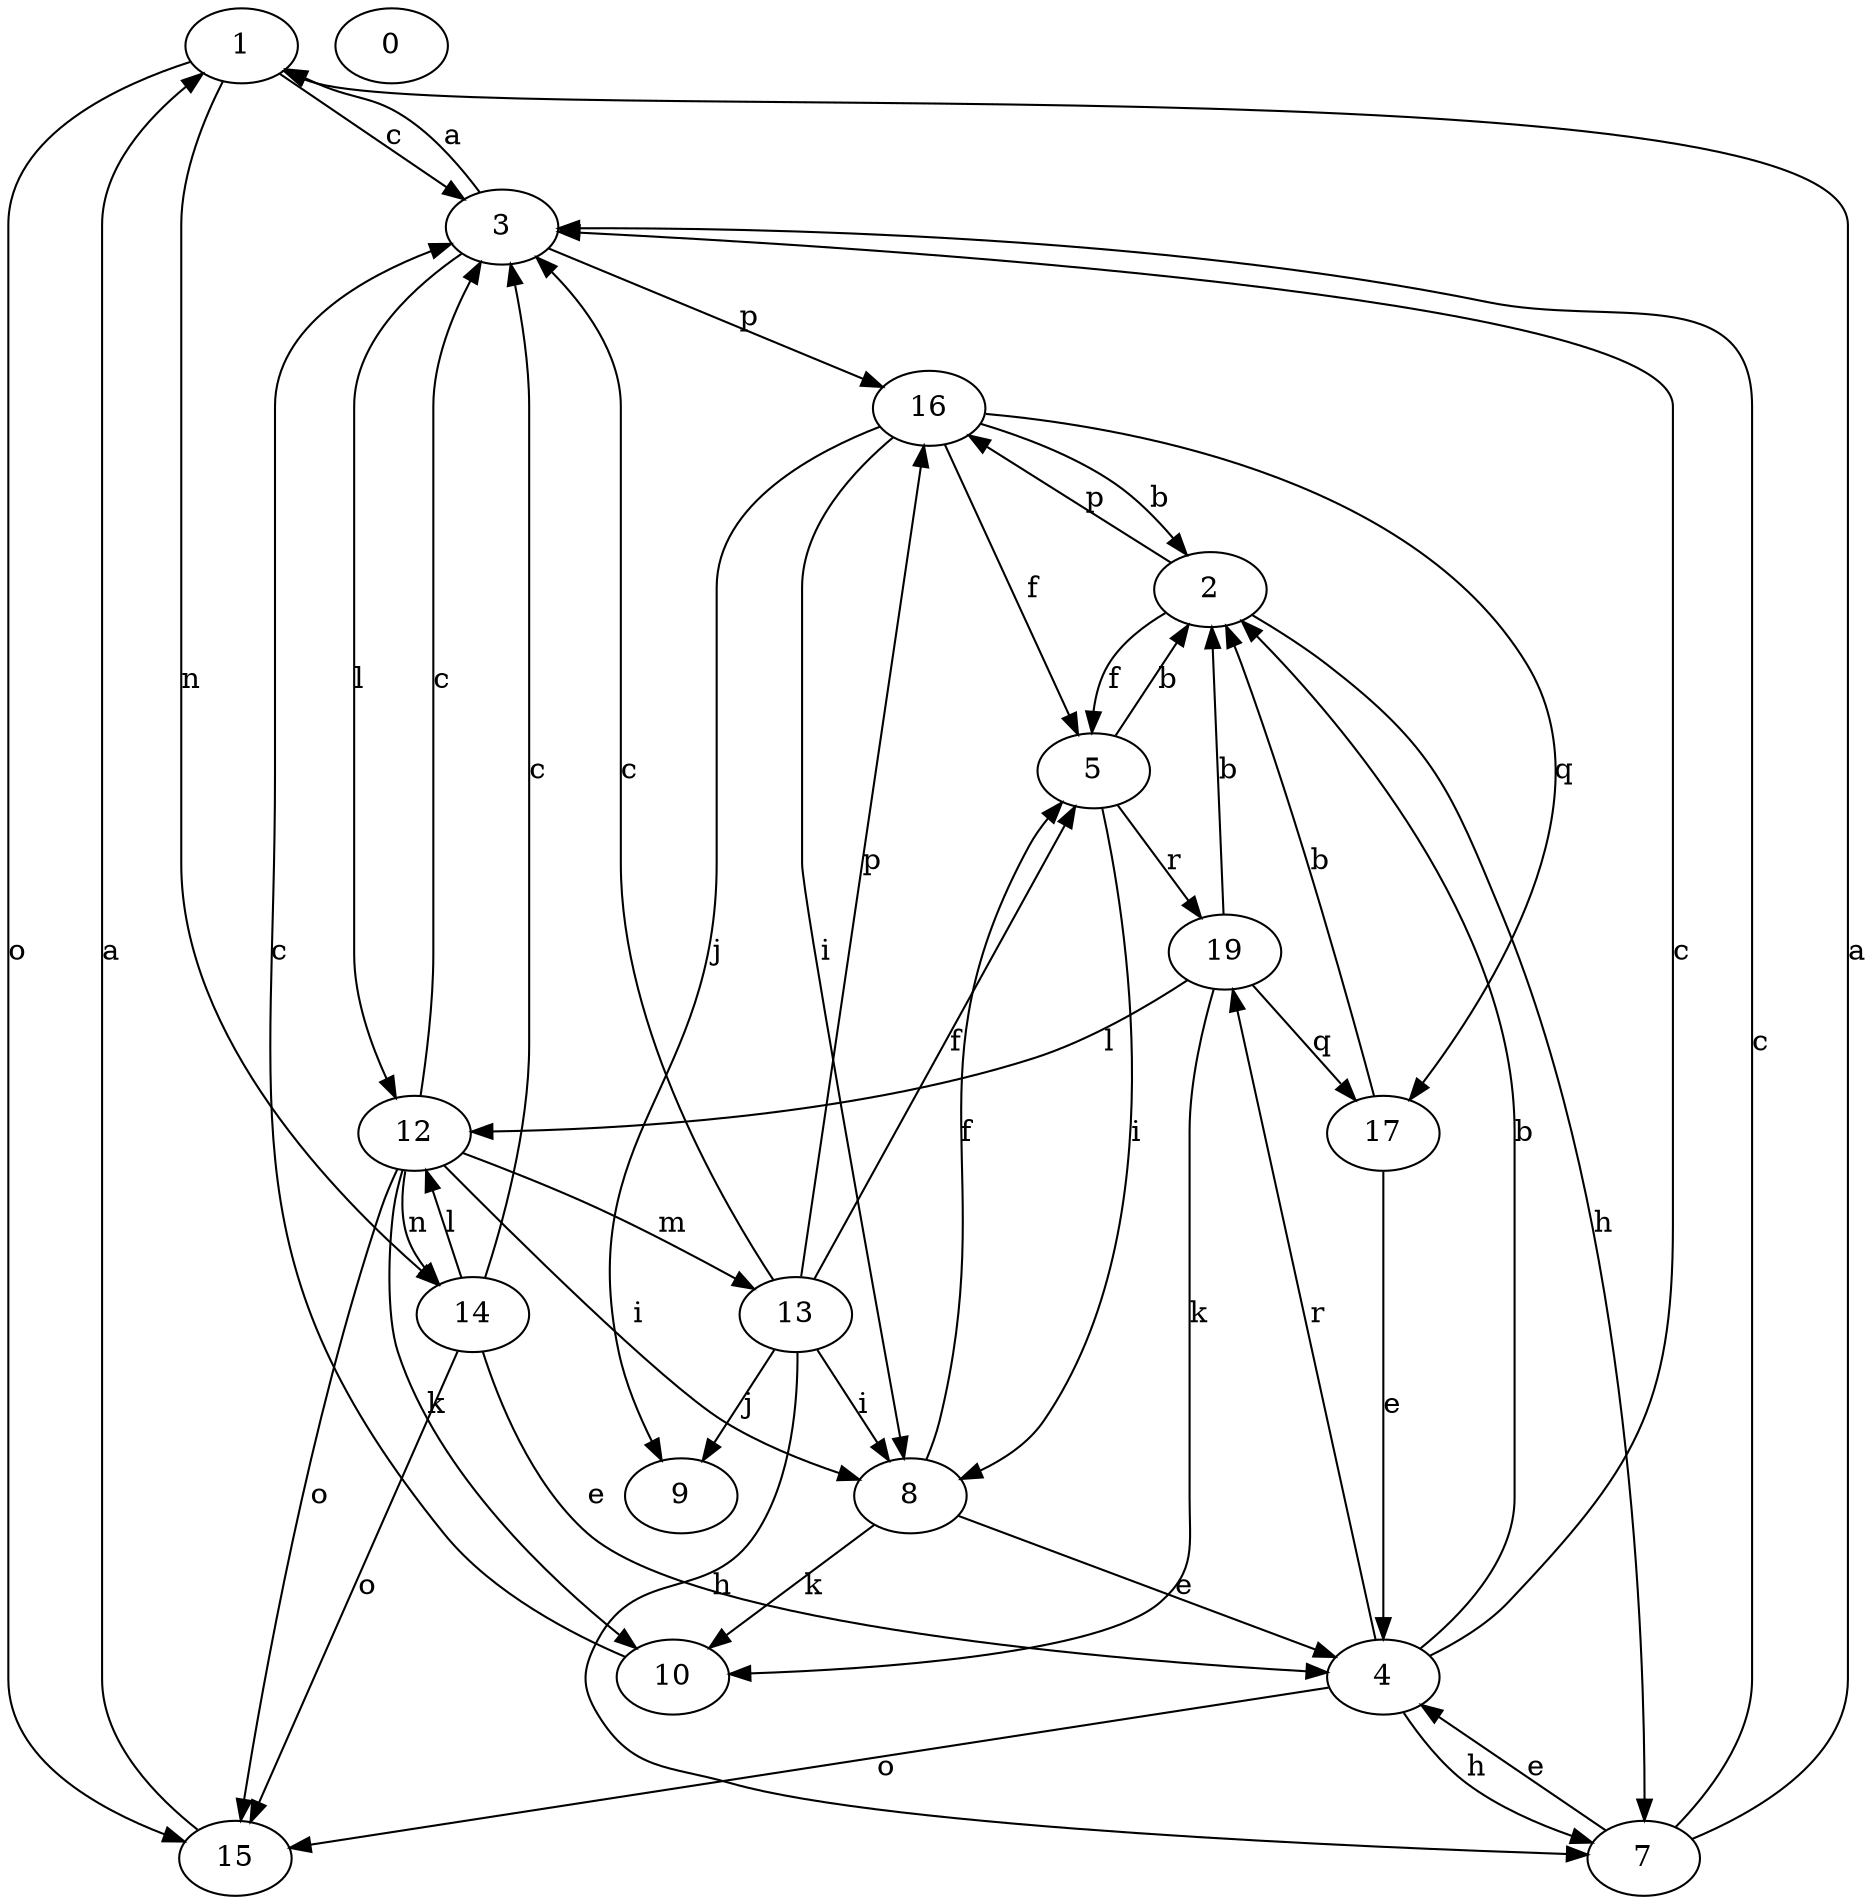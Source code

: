strict digraph  {
1;
2;
3;
4;
5;
7;
8;
9;
10;
0;
12;
13;
14;
15;
16;
17;
19;
1 -> 3  [label=c];
1 -> 14  [label=n];
1 -> 15  [label=o];
2 -> 5  [label=f];
2 -> 7  [label=h];
2 -> 16  [label=p];
3 -> 1  [label=a];
3 -> 12  [label=l];
3 -> 16  [label=p];
4 -> 2  [label=b];
4 -> 3  [label=c];
4 -> 7  [label=h];
4 -> 15  [label=o];
4 -> 19  [label=r];
5 -> 2  [label=b];
5 -> 8  [label=i];
5 -> 19  [label=r];
7 -> 1  [label=a];
7 -> 3  [label=c];
7 -> 4  [label=e];
8 -> 4  [label=e];
8 -> 5  [label=f];
8 -> 10  [label=k];
10 -> 3  [label=c];
12 -> 3  [label=c];
12 -> 8  [label=i];
12 -> 10  [label=k];
12 -> 13  [label=m];
12 -> 14  [label=n];
12 -> 15  [label=o];
13 -> 3  [label=c];
13 -> 5  [label=f];
13 -> 7  [label=h];
13 -> 8  [label=i];
13 -> 9  [label=j];
13 -> 16  [label=p];
14 -> 3  [label=c];
14 -> 4  [label=e];
14 -> 12  [label=l];
14 -> 15  [label=o];
15 -> 1  [label=a];
16 -> 2  [label=b];
16 -> 5  [label=f];
16 -> 8  [label=i];
16 -> 9  [label=j];
16 -> 17  [label=q];
17 -> 2  [label=b];
17 -> 4  [label=e];
19 -> 2  [label=b];
19 -> 10  [label=k];
19 -> 12  [label=l];
19 -> 17  [label=q];
}
